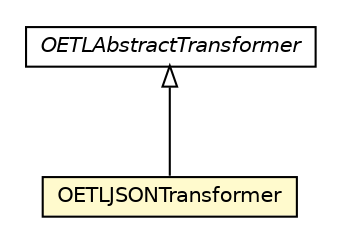 #!/usr/local/bin/dot
#
# Class diagram 
# Generated by UMLGraph version R5_6-24-gf6e263 (http://www.umlgraph.org/)
#

digraph G {
	edge [fontname="Helvetica",fontsize=10,labelfontname="Helvetica",labelfontsize=10];
	node [fontname="Helvetica",fontsize=10,shape=plaintext];
	nodesep=0.25;
	ranksep=0.5;
	// com.orientechnologies.orient.etl.transformer.OETLJSONTransformer
	c3101240 [label=<<table title="com.orientechnologies.orient.etl.transformer.OETLJSONTransformer" border="0" cellborder="1" cellspacing="0" cellpadding="2" port="p" bgcolor="lemonChiffon" href="./OETLJSONTransformer.html">
		<tr><td><table border="0" cellspacing="0" cellpadding="1">
<tr><td align="center" balign="center"> OETLJSONTransformer </td></tr>
		</table></td></tr>
		</table>>, URL="./OETLJSONTransformer.html", fontname="Helvetica", fontcolor="black", fontsize=10.0];
	// com.orientechnologies.orient.etl.transformer.OETLAbstractTransformer
	c3101243 [label=<<table title="com.orientechnologies.orient.etl.transformer.OETLAbstractTransformer" border="0" cellborder="1" cellspacing="0" cellpadding="2" port="p" href="./OETLAbstractTransformer.html">
		<tr><td><table border="0" cellspacing="0" cellpadding="1">
<tr><td align="center" balign="center"><font face="Helvetica-Oblique"> OETLAbstractTransformer </font></td></tr>
		</table></td></tr>
		</table>>, URL="./OETLAbstractTransformer.html", fontname="Helvetica", fontcolor="black", fontsize=10.0];
	//com.orientechnologies.orient.etl.transformer.OETLJSONTransformer extends com.orientechnologies.orient.etl.transformer.OETLAbstractTransformer
	c3101243:p -> c3101240:p [dir=back,arrowtail=empty];
}

